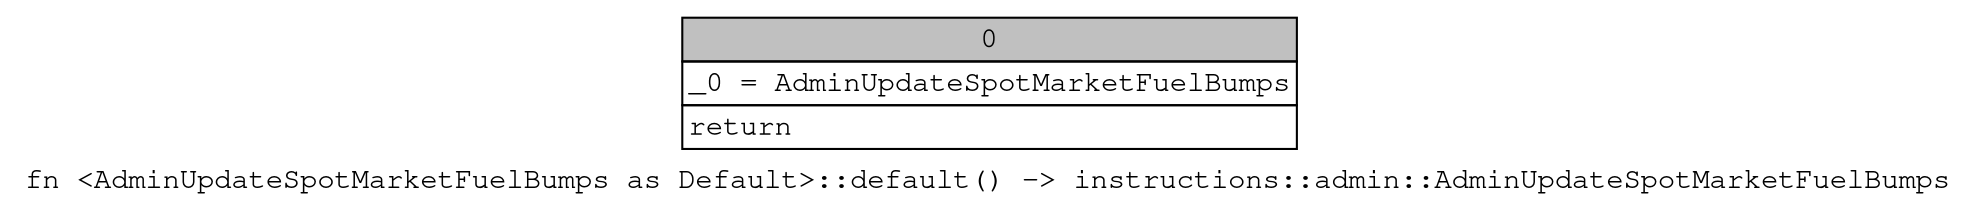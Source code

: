 digraph Mir_0_7170 {
    graph [fontname="Courier, monospace"];
    node [fontname="Courier, monospace"];
    edge [fontname="Courier, monospace"];
    label=<fn &lt;AdminUpdateSpotMarketFuelBumps as Default&gt;::default() -&gt; instructions::admin::AdminUpdateSpotMarketFuelBumps<br align="left"/>>;
    bb0__0_7170 [shape="none", label=<<table border="0" cellborder="1" cellspacing="0"><tr><td bgcolor="gray" align="center" colspan="1">0</td></tr><tr><td align="left" balign="left">_0 = AdminUpdateSpotMarketFuelBumps<br/></td></tr><tr><td align="left">return</td></tr></table>>];
}
